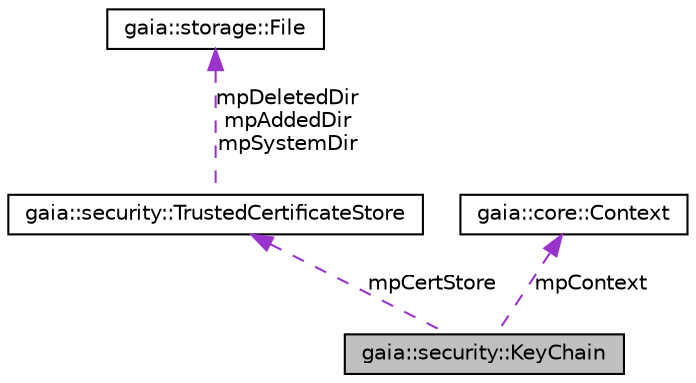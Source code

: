digraph G
{
  edge [fontname="Helvetica",fontsize="10",labelfontname="Helvetica",labelfontsize="10"];
  node [fontname="Helvetica",fontsize="10",shape=record];
  Node1 [label="gaia::security::KeyChain",height=0.2,width=0.4,color="black", fillcolor="grey75", style="filled" fontcolor="black"];
  Node2 -> Node1 [dir=back,color="darkorchid3",fontsize="10",style="dashed",label="mpCertStore",fontname="Helvetica"];
  Node2 [label="gaia::security::TrustedCertificateStore",height=0.2,width=0.4,color="black", fillcolor="white", style="filled",URL="$d5/da3/classgaia_1_1security_1_1_trusted_certificate_store.html"];
  Node3 -> Node2 [dir=back,color="darkorchid3",fontsize="10",style="dashed",label="mpDeletedDir\nmpAddedDir\nmpSystemDir",fontname="Helvetica"];
  Node3 [label="gaia::storage::File",height=0.2,width=0.4,color="black", fillcolor="white", style="filled",URL="$d4/d31/classgaia_1_1storage_1_1_file.html",tooltip="An &quot;abstract&quot; representation of a file system entity identified by a pathname."];
  Node4 -> Node1 [dir=back,color="darkorchid3",fontsize="10",style="dashed",label="mpContext",fontname="Helvetica"];
  Node4 [label="gaia::core::Context",height=0.2,width=0.4,color="black", fillcolor="white", style="filled",URL="$d0/d05/classgaia_1_1core_1_1_context.html",tooltip="Interface to global information about an application environment."];
}
